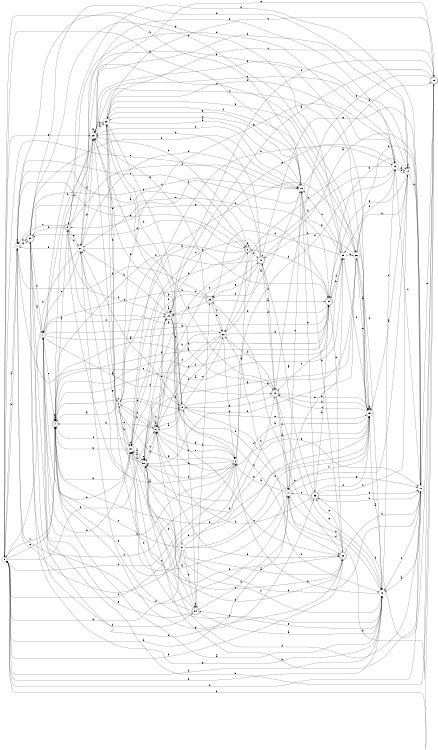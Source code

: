 digraph n29_7 {
__start0 [label="" shape="none"];

rankdir=LR;
size="8,5";

s0 [style="filled", color="black", fillcolor="white" shape="circle", label="0"];
s1 [style="filled", color="black", fillcolor="white" shape="circle", label="1"];
s2 [style="rounded,filled", color="black", fillcolor="white" shape="doublecircle", label="2"];
s3 [style="filled", color="black", fillcolor="white" shape="circle", label="3"];
s4 [style="rounded,filled", color="black", fillcolor="white" shape="doublecircle", label="4"];
s5 [style="rounded,filled", color="black", fillcolor="white" shape="doublecircle", label="5"];
s6 [style="filled", color="black", fillcolor="white" shape="circle", label="6"];
s7 [style="filled", color="black", fillcolor="white" shape="circle", label="7"];
s8 [style="rounded,filled", color="black", fillcolor="white" shape="doublecircle", label="8"];
s9 [style="filled", color="black", fillcolor="white" shape="circle", label="9"];
s10 [style="rounded,filled", color="black", fillcolor="white" shape="doublecircle", label="10"];
s11 [style="filled", color="black", fillcolor="white" shape="circle", label="11"];
s12 [style="filled", color="black", fillcolor="white" shape="circle", label="12"];
s13 [style="filled", color="black", fillcolor="white" shape="circle", label="13"];
s14 [style="filled", color="black", fillcolor="white" shape="circle", label="14"];
s15 [style="filled", color="black", fillcolor="white" shape="circle", label="15"];
s16 [style="rounded,filled", color="black", fillcolor="white" shape="doublecircle", label="16"];
s17 [style="filled", color="black", fillcolor="white" shape="circle", label="17"];
s18 [style="filled", color="black", fillcolor="white" shape="circle", label="18"];
s19 [style="rounded,filled", color="black", fillcolor="white" shape="doublecircle", label="19"];
s20 [style="rounded,filled", color="black", fillcolor="white" shape="doublecircle", label="20"];
s21 [style="filled", color="black", fillcolor="white" shape="circle", label="21"];
s22 [style="rounded,filled", color="black", fillcolor="white" shape="doublecircle", label="22"];
s23 [style="rounded,filled", color="black", fillcolor="white" shape="doublecircle", label="23"];
s24 [style="rounded,filled", color="black", fillcolor="white" shape="doublecircle", label="24"];
s25 [style="filled", color="black", fillcolor="white" shape="circle", label="25"];
s26 [style="filled", color="black", fillcolor="white" shape="circle", label="26"];
s27 [style="filled", color="black", fillcolor="white" shape="circle", label="27"];
s28 [style="filled", color="black", fillcolor="white" shape="circle", label="28"];
s29 [style="filled", color="black", fillcolor="white" shape="circle", label="29"];
s30 [style="filled", color="black", fillcolor="white" shape="circle", label="30"];
s31 [style="filled", color="black", fillcolor="white" shape="circle", label="31"];
s32 [style="filled", color="black", fillcolor="white" shape="circle", label="32"];
s33 [style="rounded,filled", color="black", fillcolor="white" shape="doublecircle", label="33"];
s34 [style="rounded,filled", color="black", fillcolor="white" shape="doublecircle", label="34"];
s35 [style="rounded,filled", color="black", fillcolor="white" shape="doublecircle", label="35"];
s0 -> s1 [label="a"];
s0 -> s22 [label="b"];
s0 -> s4 [label="c"];
s0 -> s9 [label="d"];
s0 -> s4 [label="e"];
s0 -> s6 [label="f"];
s0 -> s28 [label="g"];
s0 -> s12 [label="h"];
s1 -> s2 [label="a"];
s1 -> s0 [label="b"];
s1 -> s16 [label="c"];
s1 -> s35 [label="d"];
s1 -> s35 [label="e"];
s1 -> s1 [label="f"];
s1 -> s2 [label="g"];
s1 -> s15 [label="h"];
s2 -> s3 [label="a"];
s2 -> s28 [label="b"];
s2 -> s30 [label="c"];
s2 -> s35 [label="d"];
s2 -> s1 [label="e"];
s2 -> s10 [label="f"];
s2 -> s2 [label="g"];
s2 -> s31 [label="h"];
s3 -> s4 [label="a"];
s3 -> s9 [label="b"];
s3 -> s9 [label="c"];
s3 -> s29 [label="d"];
s3 -> s31 [label="e"];
s3 -> s26 [label="f"];
s3 -> s13 [label="g"];
s3 -> s22 [label="h"];
s4 -> s5 [label="a"];
s4 -> s31 [label="b"];
s4 -> s4 [label="c"];
s4 -> s28 [label="d"];
s4 -> s8 [label="e"];
s4 -> s25 [label="f"];
s4 -> s4 [label="g"];
s4 -> s24 [label="h"];
s5 -> s6 [label="a"];
s5 -> s15 [label="b"];
s5 -> s1 [label="c"];
s5 -> s18 [label="d"];
s5 -> s27 [label="e"];
s5 -> s20 [label="f"];
s5 -> s16 [label="g"];
s5 -> s35 [label="h"];
s6 -> s2 [label="a"];
s6 -> s7 [label="b"];
s6 -> s0 [label="c"];
s6 -> s30 [label="d"];
s6 -> s9 [label="e"];
s6 -> s1 [label="f"];
s6 -> s29 [label="g"];
s6 -> s30 [label="h"];
s7 -> s8 [label="a"];
s7 -> s31 [label="b"];
s7 -> s32 [label="c"];
s7 -> s13 [label="d"];
s7 -> s4 [label="e"];
s7 -> s20 [label="f"];
s7 -> s24 [label="g"];
s7 -> s31 [label="h"];
s8 -> s9 [label="a"];
s8 -> s34 [label="b"];
s8 -> s32 [label="c"];
s8 -> s26 [label="d"];
s8 -> s15 [label="e"];
s8 -> s27 [label="f"];
s8 -> s11 [label="g"];
s8 -> s29 [label="h"];
s9 -> s9 [label="a"];
s9 -> s4 [label="b"];
s9 -> s3 [label="c"];
s9 -> s10 [label="d"];
s9 -> s20 [label="e"];
s9 -> s30 [label="f"];
s9 -> s6 [label="g"];
s9 -> s15 [label="h"];
s10 -> s11 [label="a"];
s10 -> s4 [label="b"];
s10 -> s31 [label="c"];
s10 -> s23 [label="d"];
s10 -> s0 [label="e"];
s10 -> s16 [label="f"];
s10 -> s23 [label="g"];
s10 -> s28 [label="h"];
s11 -> s12 [label="a"];
s11 -> s5 [label="b"];
s11 -> s13 [label="c"];
s11 -> s9 [label="d"];
s11 -> s19 [label="e"];
s11 -> s12 [label="f"];
s11 -> s10 [label="g"];
s11 -> s0 [label="h"];
s12 -> s4 [label="a"];
s12 -> s0 [label="b"];
s12 -> s13 [label="c"];
s12 -> s17 [label="d"];
s12 -> s34 [label="e"];
s12 -> s27 [label="f"];
s12 -> s35 [label="g"];
s12 -> s6 [label="h"];
s13 -> s14 [label="a"];
s13 -> s5 [label="b"];
s13 -> s32 [label="c"];
s13 -> s6 [label="d"];
s13 -> s25 [label="e"];
s13 -> s14 [label="f"];
s13 -> s20 [label="g"];
s13 -> s32 [label="h"];
s14 -> s15 [label="a"];
s14 -> s11 [label="b"];
s14 -> s28 [label="c"];
s14 -> s14 [label="d"];
s14 -> s35 [label="e"];
s14 -> s28 [label="f"];
s14 -> s24 [label="g"];
s14 -> s26 [label="h"];
s15 -> s12 [label="a"];
s15 -> s16 [label="b"];
s15 -> s16 [label="c"];
s15 -> s30 [label="d"];
s15 -> s30 [label="e"];
s15 -> s25 [label="f"];
s15 -> s15 [label="g"];
s15 -> s4 [label="h"];
s16 -> s17 [label="a"];
s16 -> s28 [label="b"];
s16 -> s17 [label="c"];
s16 -> s32 [label="d"];
s16 -> s12 [label="e"];
s16 -> s10 [label="f"];
s16 -> s8 [label="g"];
s16 -> s15 [label="h"];
s17 -> s6 [label="a"];
s17 -> s0 [label="b"];
s17 -> s18 [label="c"];
s17 -> s35 [label="d"];
s17 -> s8 [label="e"];
s17 -> s15 [label="f"];
s17 -> s11 [label="g"];
s17 -> s12 [label="h"];
s18 -> s19 [label="a"];
s18 -> s0 [label="b"];
s18 -> s29 [label="c"];
s18 -> s28 [label="d"];
s18 -> s33 [label="e"];
s18 -> s27 [label="f"];
s18 -> s25 [label="g"];
s18 -> s0 [label="h"];
s19 -> s20 [label="a"];
s19 -> s0 [label="b"];
s19 -> s29 [label="c"];
s19 -> s20 [label="d"];
s19 -> s16 [label="e"];
s19 -> s33 [label="f"];
s19 -> s17 [label="g"];
s19 -> s7 [label="h"];
s20 -> s20 [label="a"];
s20 -> s21 [label="b"];
s20 -> s22 [label="c"];
s20 -> s8 [label="d"];
s20 -> s9 [label="e"];
s20 -> s22 [label="f"];
s20 -> s28 [label="g"];
s20 -> s27 [label="h"];
s21 -> s22 [label="a"];
s21 -> s14 [label="b"];
s21 -> s4 [label="c"];
s21 -> s0 [label="d"];
s21 -> s4 [label="e"];
s21 -> s15 [label="f"];
s21 -> s34 [label="g"];
s21 -> s16 [label="h"];
s22 -> s23 [label="a"];
s22 -> s18 [label="b"];
s22 -> s31 [label="c"];
s22 -> s31 [label="d"];
s22 -> s33 [label="e"];
s22 -> s9 [label="f"];
s22 -> s4 [label="g"];
s22 -> s11 [label="h"];
s23 -> s24 [label="a"];
s23 -> s31 [label="b"];
s23 -> s32 [label="c"];
s23 -> s32 [label="d"];
s23 -> s7 [label="e"];
s23 -> s1 [label="f"];
s23 -> s28 [label="g"];
s23 -> s20 [label="h"];
s24 -> s4 [label="a"];
s24 -> s14 [label="b"];
s24 -> s16 [label="c"];
s24 -> s2 [label="d"];
s24 -> s22 [label="e"];
s24 -> s25 [label="f"];
s24 -> s5 [label="g"];
s24 -> s20 [label="h"];
s25 -> s4 [label="a"];
s25 -> s24 [label="b"];
s25 -> s18 [label="c"];
s25 -> s23 [label="d"];
s25 -> s26 [label="e"];
s25 -> s29 [label="f"];
s25 -> s1 [label="g"];
s25 -> s17 [label="h"];
s26 -> s15 [label="a"];
s26 -> s10 [label="b"];
s26 -> s27 [label="c"];
s26 -> s12 [label="d"];
s26 -> s15 [label="e"];
s26 -> s30 [label="f"];
s26 -> s30 [label="g"];
s26 -> s11 [label="h"];
s27 -> s17 [label="a"];
s27 -> s0 [label="b"];
s27 -> s5 [label="c"];
s27 -> s18 [label="d"];
s27 -> s7 [label="e"];
s27 -> s1 [label="f"];
s27 -> s28 [label="g"];
s27 -> s24 [label="h"];
s28 -> s29 [label="a"];
s28 -> s14 [label="b"];
s28 -> s15 [label="c"];
s28 -> s29 [label="d"];
s28 -> s19 [label="e"];
s28 -> s27 [label="f"];
s28 -> s28 [label="g"];
s28 -> s7 [label="h"];
s29 -> s18 [label="a"];
s29 -> s8 [label="b"];
s29 -> s19 [label="c"];
s29 -> s13 [label="d"];
s29 -> s18 [label="e"];
s29 -> s15 [label="f"];
s29 -> s6 [label="g"];
s29 -> s3 [label="h"];
s30 -> s31 [label="a"];
s30 -> s11 [label="b"];
s30 -> s9 [label="c"];
s30 -> s11 [label="d"];
s30 -> s30 [label="e"];
s30 -> s12 [label="f"];
s30 -> s27 [label="g"];
s30 -> s31 [label="h"];
s31 -> s30 [label="a"];
s31 -> s8 [label="b"];
s31 -> s31 [label="c"];
s31 -> s20 [label="d"];
s31 -> s4 [label="e"];
s31 -> s13 [label="f"];
s31 -> s4 [label="g"];
s31 -> s3 [label="h"];
s32 -> s18 [label="a"];
s32 -> s12 [label="b"];
s32 -> s9 [label="c"];
s32 -> s9 [label="d"];
s32 -> s24 [label="e"];
s32 -> s30 [label="f"];
s32 -> s6 [label="g"];
s32 -> s30 [label="h"];
s33 -> s10 [label="a"];
s33 -> s24 [label="b"];
s33 -> s14 [label="c"];
s33 -> s15 [label="d"];
s33 -> s17 [label="e"];
s33 -> s9 [label="f"];
s33 -> s11 [label="g"];
s33 -> s11 [label="h"];
s34 -> s12 [label="a"];
s34 -> s17 [label="b"];
s34 -> s31 [label="c"];
s34 -> s28 [label="d"];
s34 -> s34 [label="e"];
s34 -> s23 [label="f"];
s34 -> s7 [label="g"];
s34 -> s30 [label="h"];
s35 -> s7 [label="a"];
s35 -> s18 [label="b"];
s35 -> s18 [label="c"];
s35 -> s33 [label="d"];
s35 -> s24 [label="e"];
s35 -> s34 [label="f"];
s35 -> s26 [label="g"];
s35 -> s7 [label="h"];

}